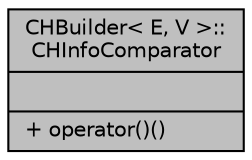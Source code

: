 digraph "CHBuilder&lt; E, V &gt;::CHInfoComparator"
{
  edge [fontname="Helvetica",fontsize="10",labelfontname="Helvetica",labelfontsize="10"];
  node [fontname="Helvetica",fontsize="10",shape=record];
  Node1 [label="{CHBuilder\< E, V \>::\lCHInfoComparator\n||+ operator()()\l}",height=0.2,width=0.4,color="black", fillcolor="grey75", style="filled", fontcolor="black"];
}

